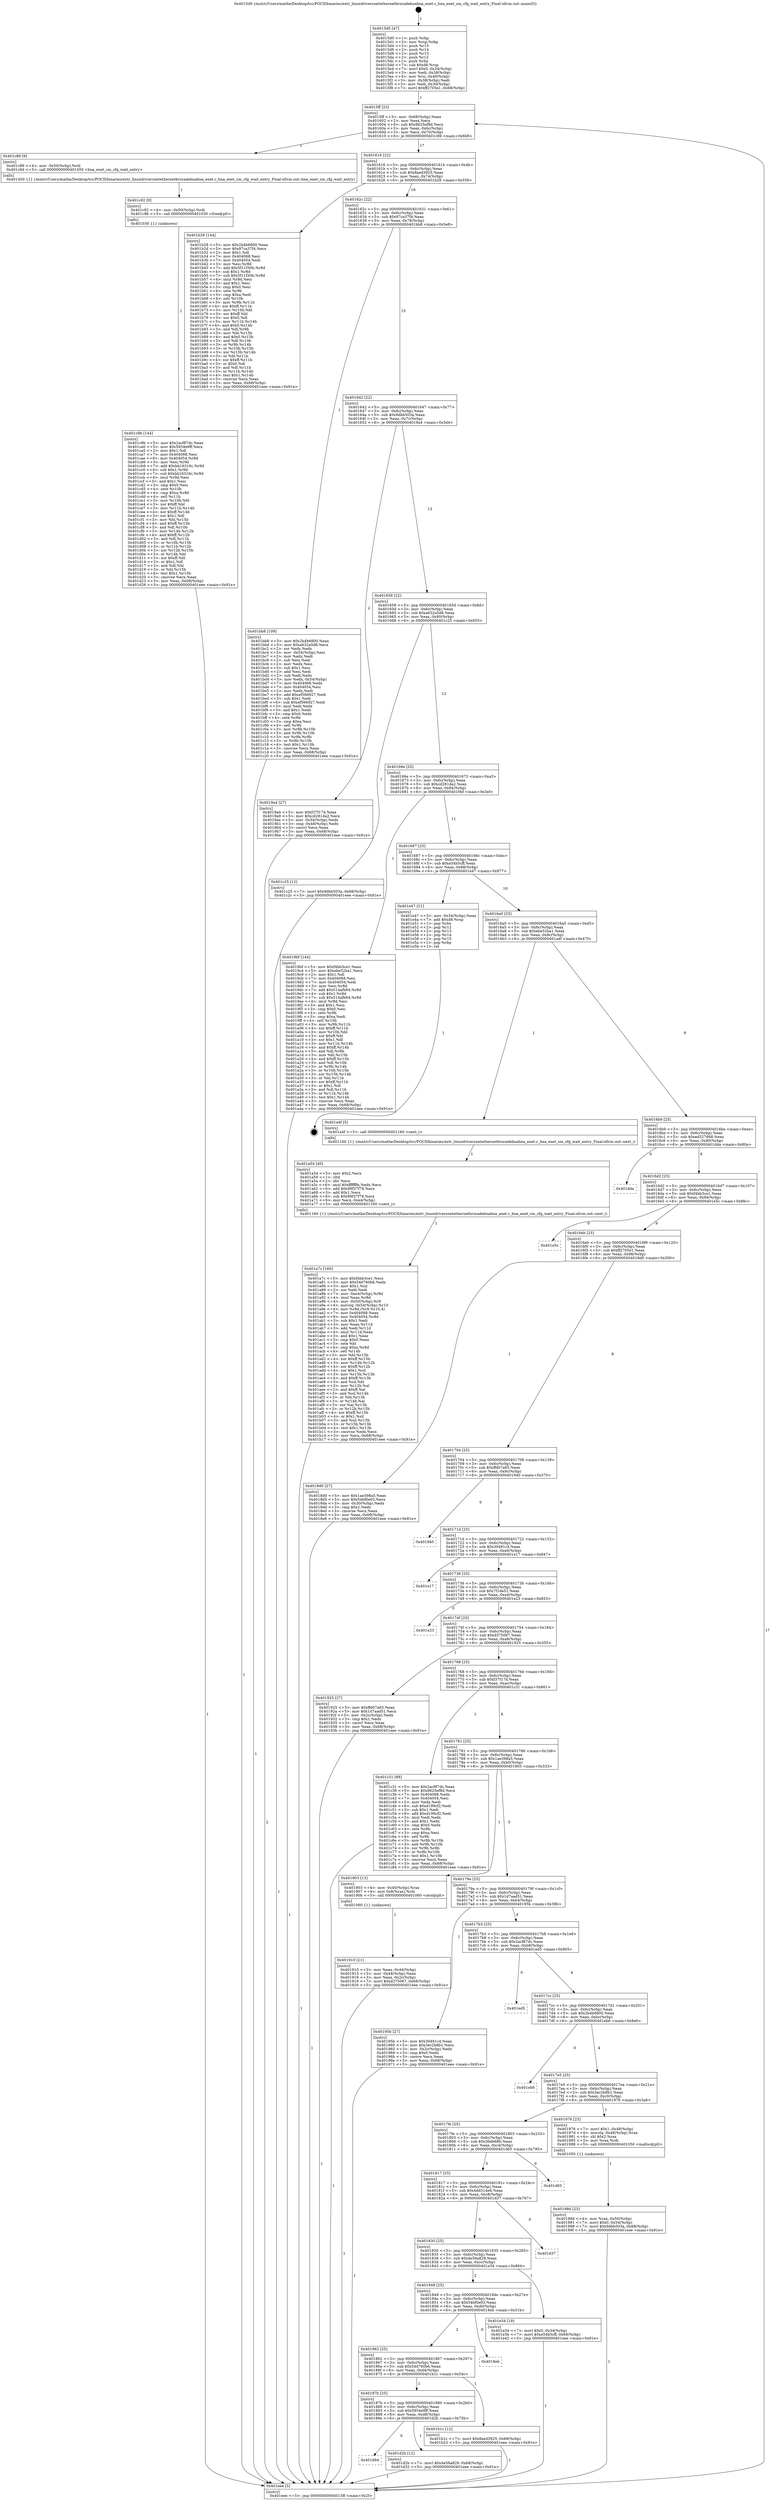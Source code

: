 digraph "0x4015d0" {
  label = "0x4015d0 (/mnt/c/Users/mathe/Desktop/tcc/POCII/binaries/extr_linuxdriversnetethernetbrocadebnabna_enet.c_bna_enet_sm_cfg_wait_entry_Final-ollvm.out::main(0))"
  labelloc = "t"
  node[shape=record]

  Entry [label="",width=0.3,height=0.3,shape=circle,fillcolor=black,style=filled]
  "0x4015ff" [label="{
     0x4015ff [23]\l
     | [instrs]\l
     &nbsp;&nbsp;0x4015ff \<+3\>: mov -0x68(%rbp),%eax\l
     &nbsp;&nbsp;0x401602 \<+2\>: mov %eax,%ecx\l
     &nbsp;&nbsp;0x401604 \<+6\>: sub $0x8825ef8d,%ecx\l
     &nbsp;&nbsp;0x40160a \<+3\>: mov %eax,-0x6c(%rbp)\l
     &nbsp;&nbsp;0x40160d \<+3\>: mov %ecx,-0x70(%rbp)\l
     &nbsp;&nbsp;0x401610 \<+6\>: je 0000000000401c89 \<main+0x6b9\>\l
  }"]
  "0x401c89" [label="{
     0x401c89 [9]\l
     | [instrs]\l
     &nbsp;&nbsp;0x401c89 \<+4\>: mov -0x50(%rbp),%rdi\l
     &nbsp;&nbsp;0x401c8d \<+5\>: call 0000000000401450 \<bna_enet_sm_cfg_wait_entry\>\l
     | [calls]\l
     &nbsp;&nbsp;0x401450 \{1\} (/mnt/c/Users/mathe/Desktop/tcc/POCII/binaries/extr_linuxdriversnetethernetbrocadebnabna_enet.c_bna_enet_sm_cfg_wait_entry_Final-ollvm.out::bna_enet_sm_cfg_wait_entry)\l
  }"]
  "0x401616" [label="{
     0x401616 [22]\l
     | [instrs]\l
     &nbsp;&nbsp;0x401616 \<+5\>: jmp 000000000040161b \<main+0x4b\>\l
     &nbsp;&nbsp;0x40161b \<+3\>: mov -0x6c(%rbp),%eax\l
     &nbsp;&nbsp;0x40161e \<+5\>: sub $0x8aed3925,%eax\l
     &nbsp;&nbsp;0x401623 \<+3\>: mov %eax,-0x74(%rbp)\l
     &nbsp;&nbsp;0x401626 \<+6\>: je 0000000000401b28 \<main+0x558\>\l
  }"]
  Exit [label="",width=0.3,height=0.3,shape=circle,fillcolor=black,style=filled,peripheries=2]
  "0x401b28" [label="{
     0x401b28 [144]\l
     | [instrs]\l
     &nbsp;&nbsp;0x401b28 \<+5\>: mov $0x2b4b6800,%eax\l
     &nbsp;&nbsp;0x401b2d \<+5\>: mov $0x97ca37f4,%ecx\l
     &nbsp;&nbsp;0x401b32 \<+2\>: mov $0x1,%dl\l
     &nbsp;&nbsp;0x401b34 \<+7\>: mov 0x404068,%esi\l
     &nbsp;&nbsp;0x401b3b \<+7\>: mov 0x404054,%edi\l
     &nbsp;&nbsp;0x401b42 \<+3\>: mov %esi,%r8d\l
     &nbsp;&nbsp;0x401b45 \<+7\>: add $0x5f11f30b,%r8d\l
     &nbsp;&nbsp;0x401b4c \<+4\>: sub $0x1,%r8d\l
     &nbsp;&nbsp;0x401b50 \<+7\>: sub $0x5f11f30b,%r8d\l
     &nbsp;&nbsp;0x401b57 \<+4\>: imul %r8d,%esi\l
     &nbsp;&nbsp;0x401b5b \<+3\>: and $0x1,%esi\l
     &nbsp;&nbsp;0x401b5e \<+3\>: cmp $0x0,%esi\l
     &nbsp;&nbsp;0x401b61 \<+4\>: sete %r9b\l
     &nbsp;&nbsp;0x401b65 \<+3\>: cmp $0xa,%edi\l
     &nbsp;&nbsp;0x401b68 \<+4\>: setl %r10b\l
     &nbsp;&nbsp;0x401b6c \<+3\>: mov %r9b,%r11b\l
     &nbsp;&nbsp;0x401b6f \<+4\>: xor $0xff,%r11b\l
     &nbsp;&nbsp;0x401b73 \<+3\>: mov %r10b,%bl\l
     &nbsp;&nbsp;0x401b76 \<+3\>: xor $0xff,%bl\l
     &nbsp;&nbsp;0x401b79 \<+3\>: xor $0x0,%dl\l
     &nbsp;&nbsp;0x401b7c \<+3\>: mov %r11b,%r14b\l
     &nbsp;&nbsp;0x401b7f \<+4\>: and $0x0,%r14b\l
     &nbsp;&nbsp;0x401b83 \<+3\>: and %dl,%r9b\l
     &nbsp;&nbsp;0x401b86 \<+3\>: mov %bl,%r15b\l
     &nbsp;&nbsp;0x401b89 \<+4\>: and $0x0,%r15b\l
     &nbsp;&nbsp;0x401b8d \<+3\>: and %dl,%r10b\l
     &nbsp;&nbsp;0x401b90 \<+3\>: or %r9b,%r14b\l
     &nbsp;&nbsp;0x401b93 \<+3\>: or %r10b,%r15b\l
     &nbsp;&nbsp;0x401b96 \<+3\>: xor %r15b,%r14b\l
     &nbsp;&nbsp;0x401b99 \<+3\>: or %bl,%r11b\l
     &nbsp;&nbsp;0x401b9c \<+4\>: xor $0xff,%r11b\l
     &nbsp;&nbsp;0x401ba0 \<+3\>: or $0x0,%dl\l
     &nbsp;&nbsp;0x401ba3 \<+3\>: and %dl,%r11b\l
     &nbsp;&nbsp;0x401ba6 \<+3\>: or %r11b,%r14b\l
     &nbsp;&nbsp;0x401ba9 \<+4\>: test $0x1,%r14b\l
     &nbsp;&nbsp;0x401bad \<+3\>: cmovne %ecx,%eax\l
     &nbsp;&nbsp;0x401bb0 \<+3\>: mov %eax,-0x68(%rbp)\l
     &nbsp;&nbsp;0x401bb3 \<+5\>: jmp 0000000000401eee \<main+0x91e\>\l
  }"]
  "0x40162c" [label="{
     0x40162c [22]\l
     | [instrs]\l
     &nbsp;&nbsp;0x40162c \<+5\>: jmp 0000000000401631 \<main+0x61\>\l
     &nbsp;&nbsp;0x401631 \<+3\>: mov -0x6c(%rbp),%eax\l
     &nbsp;&nbsp;0x401634 \<+5\>: sub $0x97ca37f4,%eax\l
     &nbsp;&nbsp;0x401639 \<+3\>: mov %eax,-0x78(%rbp)\l
     &nbsp;&nbsp;0x40163c \<+6\>: je 0000000000401bb8 \<main+0x5e8\>\l
  }"]
  "0x401894" [label="{
     0x401894\l
  }", style=dashed]
  "0x401bb8" [label="{
     0x401bb8 [109]\l
     | [instrs]\l
     &nbsp;&nbsp;0x401bb8 \<+5\>: mov $0x2b4b6800,%eax\l
     &nbsp;&nbsp;0x401bbd \<+5\>: mov $0xa632a5d8,%ecx\l
     &nbsp;&nbsp;0x401bc2 \<+2\>: xor %edx,%edx\l
     &nbsp;&nbsp;0x401bc4 \<+3\>: mov -0x54(%rbp),%esi\l
     &nbsp;&nbsp;0x401bc7 \<+2\>: mov %edx,%edi\l
     &nbsp;&nbsp;0x401bc9 \<+2\>: sub %esi,%edi\l
     &nbsp;&nbsp;0x401bcb \<+2\>: mov %edx,%esi\l
     &nbsp;&nbsp;0x401bcd \<+3\>: sub $0x1,%esi\l
     &nbsp;&nbsp;0x401bd0 \<+2\>: add %esi,%edi\l
     &nbsp;&nbsp;0x401bd2 \<+2\>: sub %edi,%edx\l
     &nbsp;&nbsp;0x401bd4 \<+3\>: mov %edx,-0x54(%rbp)\l
     &nbsp;&nbsp;0x401bd7 \<+7\>: mov 0x404068,%edx\l
     &nbsp;&nbsp;0x401bde \<+7\>: mov 0x404054,%esi\l
     &nbsp;&nbsp;0x401be5 \<+2\>: mov %edx,%edi\l
     &nbsp;&nbsp;0x401be7 \<+6\>: add $0xef566927,%edi\l
     &nbsp;&nbsp;0x401bed \<+3\>: sub $0x1,%edi\l
     &nbsp;&nbsp;0x401bf0 \<+6\>: sub $0xef566927,%edi\l
     &nbsp;&nbsp;0x401bf6 \<+3\>: imul %edi,%edx\l
     &nbsp;&nbsp;0x401bf9 \<+3\>: and $0x1,%edx\l
     &nbsp;&nbsp;0x401bfc \<+3\>: cmp $0x0,%edx\l
     &nbsp;&nbsp;0x401bff \<+4\>: sete %r8b\l
     &nbsp;&nbsp;0x401c03 \<+3\>: cmp $0xa,%esi\l
     &nbsp;&nbsp;0x401c06 \<+4\>: setl %r9b\l
     &nbsp;&nbsp;0x401c0a \<+3\>: mov %r8b,%r10b\l
     &nbsp;&nbsp;0x401c0d \<+3\>: and %r9b,%r10b\l
     &nbsp;&nbsp;0x401c10 \<+3\>: xor %r9b,%r8b\l
     &nbsp;&nbsp;0x401c13 \<+3\>: or %r8b,%r10b\l
     &nbsp;&nbsp;0x401c16 \<+4\>: test $0x1,%r10b\l
     &nbsp;&nbsp;0x401c1a \<+3\>: cmovne %ecx,%eax\l
     &nbsp;&nbsp;0x401c1d \<+3\>: mov %eax,-0x68(%rbp)\l
     &nbsp;&nbsp;0x401c20 \<+5\>: jmp 0000000000401eee \<main+0x91e\>\l
  }"]
  "0x401642" [label="{
     0x401642 [22]\l
     | [instrs]\l
     &nbsp;&nbsp;0x401642 \<+5\>: jmp 0000000000401647 \<main+0x77\>\l
     &nbsp;&nbsp;0x401647 \<+3\>: mov -0x6c(%rbp),%eax\l
     &nbsp;&nbsp;0x40164a \<+5\>: sub $0x9dbb503a,%eax\l
     &nbsp;&nbsp;0x40164f \<+3\>: mov %eax,-0x7c(%rbp)\l
     &nbsp;&nbsp;0x401652 \<+6\>: je 00000000004019a4 \<main+0x3d4\>\l
  }"]
  "0x401d2b" [label="{
     0x401d2b [12]\l
     | [instrs]\l
     &nbsp;&nbsp;0x401d2b \<+7\>: movl $0x4e56a829,-0x68(%rbp)\l
     &nbsp;&nbsp;0x401d32 \<+5\>: jmp 0000000000401eee \<main+0x91e\>\l
  }"]
  "0x4019a4" [label="{
     0x4019a4 [27]\l
     | [instrs]\l
     &nbsp;&nbsp;0x4019a4 \<+5\>: mov $0xf37f17d,%eax\l
     &nbsp;&nbsp;0x4019a9 \<+5\>: mov $0xcd281da2,%ecx\l
     &nbsp;&nbsp;0x4019ae \<+3\>: mov -0x54(%rbp),%edx\l
     &nbsp;&nbsp;0x4019b1 \<+3\>: cmp -0x48(%rbp),%edx\l
     &nbsp;&nbsp;0x4019b4 \<+3\>: cmovl %ecx,%eax\l
     &nbsp;&nbsp;0x4019b7 \<+3\>: mov %eax,-0x68(%rbp)\l
     &nbsp;&nbsp;0x4019ba \<+5\>: jmp 0000000000401eee \<main+0x91e\>\l
  }"]
  "0x401658" [label="{
     0x401658 [22]\l
     | [instrs]\l
     &nbsp;&nbsp;0x401658 \<+5\>: jmp 000000000040165d \<main+0x8d\>\l
     &nbsp;&nbsp;0x40165d \<+3\>: mov -0x6c(%rbp),%eax\l
     &nbsp;&nbsp;0x401660 \<+5\>: sub $0xa632a5d8,%eax\l
     &nbsp;&nbsp;0x401665 \<+3\>: mov %eax,-0x80(%rbp)\l
     &nbsp;&nbsp;0x401668 \<+6\>: je 0000000000401c25 \<main+0x655\>\l
  }"]
  "0x401c9b" [label="{
     0x401c9b [144]\l
     | [instrs]\l
     &nbsp;&nbsp;0x401c9b \<+5\>: mov $0x2acf87dc,%eax\l
     &nbsp;&nbsp;0x401ca0 \<+5\>: mov $0x5934e9ff,%ecx\l
     &nbsp;&nbsp;0x401ca5 \<+2\>: mov $0x1,%dl\l
     &nbsp;&nbsp;0x401ca7 \<+7\>: mov 0x404068,%esi\l
     &nbsp;&nbsp;0x401cae \<+8\>: mov 0x404054,%r8d\l
     &nbsp;&nbsp;0x401cb6 \<+3\>: mov %esi,%r9d\l
     &nbsp;&nbsp;0x401cb9 \<+7\>: add $0xbb16316c,%r9d\l
     &nbsp;&nbsp;0x401cc0 \<+4\>: sub $0x1,%r9d\l
     &nbsp;&nbsp;0x401cc4 \<+7\>: sub $0xbb16316c,%r9d\l
     &nbsp;&nbsp;0x401ccb \<+4\>: imul %r9d,%esi\l
     &nbsp;&nbsp;0x401ccf \<+3\>: and $0x1,%esi\l
     &nbsp;&nbsp;0x401cd2 \<+3\>: cmp $0x0,%esi\l
     &nbsp;&nbsp;0x401cd5 \<+4\>: sete %r10b\l
     &nbsp;&nbsp;0x401cd9 \<+4\>: cmp $0xa,%r8d\l
     &nbsp;&nbsp;0x401cdd \<+4\>: setl %r11b\l
     &nbsp;&nbsp;0x401ce1 \<+3\>: mov %r10b,%bl\l
     &nbsp;&nbsp;0x401ce4 \<+3\>: xor $0xff,%bl\l
     &nbsp;&nbsp;0x401ce7 \<+3\>: mov %r11b,%r14b\l
     &nbsp;&nbsp;0x401cea \<+4\>: xor $0xff,%r14b\l
     &nbsp;&nbsp;0x401cee \<+3\>: xor $0x1,%dl\l
     &nbsp;&nbsp;0x401cf1 \<+3\>: mov %bl,%r15b\l
     &nbsp;&nbsp;0x401cf4 \<+4\>: and $0xff,%r15b\l
     &nbsp;&nbsp;0x401cf8 \<+3\>: and %dl,%r10b\l
     &nbsp;&nbsp;0x401cfb \<+3\>: mov %r14b,%r12b\l
     &nbsp;&nbsp;0x401cfe \<+4\>: and $0xff,%r12b\l
     &nbsp;&nbsp;0x401d02 \<+3\>: and %dl,%r11b\l
     &nbsp;&nbsp;0x401d05 \<+3\>: or %r10b,%r15b\l
     &nbsp;&nbsp;0x401d08 \<+3\>: or %r11b,%r12b\l
     &nbsp;&nbsp;0x401d0b \<+3\>: xor %r12b,%r15b\l
     &nbsp;&nbsp;0x401d0e \<+3\>: or %r14b,%bl\l
     &nbsp;&nbsp;0x401d11 \<+3\>: xor $0xff,%bl\l
     &nbsp;&nbsp;0x401d14 \<+3\>: or $0x1,%dl\l
     &nbsp;&nbsp;0x401d17 \<+2\>: and %dl,%bl\l
     &nbsp;&nbsp;0x401d19 \<+3\>: or %bl,%r15b\l
     &nbsp;&nbsp;0x401d1c \<+4\>: test $0x1,%r15b\l
     &nbsp;&nbsp;0x401d20 \<+3\>: cmovne %ecx,%eax\l
     &nbsp;&nbsp;0x401d23 \<+3\>: mov %eax,-0x68(%rbp)\l
     &nbsp;&nbsp;0x401d26 \<+5\>: jmp 0000000000401eee \<main+0x91e\>\l
  }"]
  "0x401c25" [label="{
     0x401c25 [12]\l
     | [instrs]\l
     &nbsp;&nbsp;0x401c25 \<+7\>: movl $0x9dbb503a,-0x68(%rbp)\l
     &nbsp;&nbsp;0x401c2c \<+5\>: jmp 0000000000401eee \<main+0x91e\>\l
  }"]
  "0x40166e" [label="{
     0x40166e [25]\l
     | [instrs]\l
     &nbsp;&nbsp;0x40166e \<+5\>: jmp 0000000000401673 \<main+0xa3\>\l
     &nbsp;&nbsp;0x401673 \<+3\>: mov -0x6c(%rbp),%eax\l
     &nbsp;&nbsp;0x401676 \<+5\>: sub $0xcd281da2,%eax\l
     &nbsp;&nbsp;0x40167b \<+6\>: mov %eax,-0x84(%rbp)\l
     &nbsp;&nbsp;0x401681 \<+6\>: je 00000000004019bf \<main+0x3ef\>\l
  }"]
  "0x401c92" [label="{
     0x401c92 [9]\l
     | [instrs]\l
     &nbsp;&nbsp;0x401c92 \<+4\>: mov -0x50(%rbp),%rdi\l
     &nbsp;&nbsp;0x401c96 \<+5\>: call 0000000000401030 \<free@plt\>\l
     | [calls]\l
     &nbsp;&nbsp;0x401030 \{1\} (unknown)\l
  }"]
  "0x4019bf" [label="{
     0x4019bf [144]\l
     | [instrs]\l
     &nbsp;&nbsp;0x4019bf \<+5\>: mov $0xf4bb3ce1,%eax\l
     &nbsp;&nbsp;0x4019c4 \<+5\>: mov $0xebe52ba1,%ecx\l
     &nbsp;&nbsp;0x4019c9 \<+2\>: mov $0x1,%dl\l
     &nbsp;&nbsp;0x4019cb \<+7\>: mov 0x404068,%esi\l
     &nbsp;&nbsp;0x4019d2 \<+7\>: mov 0x404054,%edi\l
     &nbsp;&nbsp;0x4019d9 \<+3\>: mov %esi,%r8d\l
     &nbsp;&nbsp;0x4019dc \<+7\>: add $0x514afb64,%r8d\l
     &nbsp;&nbsp;0x4019e3 \<+4\>: sub $0x1,%r8d\l
     &nbsp;&nbsp;0x4019e7 \<+7\>: sub $0x514afb64,%r8d\l
     &nbsp;&nbsp;0x4019ee \<+4\>: imul %r8d,%esi\l
     &nbsp;&nbsp;0x4019f2 \<+3\>: and $0x1,%esi\l
     &nbsp;&nbsp;0x4019f5 \<+3\>: cmp $0x0,%esi\l
     &nbsp;&nbsp;0x4019f8 \<+4\>: sete %r9b\l
     &nbsp;&nbsp;0x4019fc \<+3\>: cmp $0xa,%edi\l
     &nbsp;&nbsp;0x4019ff \<+4\>: setl %r10b\l
     &nbsp;&nbsp;0x401a03 \<+3\>: mov %r9b,%r11b\l
     &nbsp;&nbsp;0x401a06 \<+4\>: xor $0xff,%r11b\l
     &nbsp;&nbsp;0x401a0a \<+3\>: mov %r10b,%bl\l
     &nbsp;&nbsp;0x401a0d \<+3\>: xor $0xff,%bl\l
     &nbsp;&nbsp;0x401a10 \<+3\>: xor $0x1,%dl\l
     &nbsp;&nbsp;0x401a13 \<+3\>: mov %r11b,%r14b\l
     &nbsp;&nbsp;0x401a16 \<+4\>: and $0xff,%r14b\l
     &nbsp;&nbsp;0x401a1a \<+3\>: and %dl,%r9b\l
     &nbsp;&nbsp;0x401a1d \<+3\>: mov %bl,%r15b\l
     &nbsp;&nbsp;0x401a20 \<+4\>: and $0xff,%r15b\l
     &nbsp;&nbsp;0x401a24 \<+3\>: and %dl,%r10b\l
     &nbsp;&nbsp;0x401a27 \<+3\>: or %r9b,%r14b\l
     &nbsp;&nbsp;0x401a2a \<+3\>: or %r10b,%r15b\l
     &nbsp;&nbsp;0x401a2d \<+3\>: xor %r15b,%r14b\l
     &nbsp;&nbsp;0x401a30 \<+3\>: or %bl,%r11b\l
     &nbsp;&nbsp;0x401a33 \<+4\>: xor $0xff,%r11b\l
     &nbsp;&nbsp;0x401a37 \<+3\>: or $0x1,%dl\l
     &nbsp;&nbsp;0x401a3a \<+3\>: and %dl,%r11b\l
     &nbsp;&nbsp;0x401a3d \<+3\>: or %r11b,%r14b\l
     &nbsp;&nbsp;0x401a40 \<+4\>: test $0x1,%r14b\l
     &nbsp;&nbsp;0x401a44 \<+3\>: cmovne %ecx,%eax\l
     &nbsp;&nbsp;0x401a47 \<+3\>: mov %eax,-0x68(%rbp)\l
     &nbsp;&nbsp;0x401a4a \<+5\>: jmp 0000000000401eee \<main+0x91e\>\l
  }"]
  "0x401687" [label="{
     0x401687 [25]\l
     | [instrs]\l
     &nbsp;&nbsp;0x401687 \<+5\>: jmp 000000000040168c \<main+0xbc\>\l
     &nbsp;&nbsp;0x40168c \<+3\>: mov -0x6c(%rbp),%eax\l
     &nbsp;&nbsp;0x40168f \<+5\>: sub $0xe54b5cff,%eax\l
     &nbsp;&nbsp;0x401694 \<+6\>: mov %eax,-0x88(%rbp)\l
     &nbsp;&nbsp;0x40169a \<+6\>: je 0000000000401e47 \<main+0x877\>\l
  }"]
  "0x40187b" [label="{
     0x40187b [25]\l
     | [instrs]\l
     &nbsp;&nbsp;0x40187b \<+5\>: jmp 0000000000401880 \<main+0x2b0\>\l
     &nbsp;&nbsp;0x401880 \<+3\>: mov -0x6c(%rbp),%eax\l
     &nbsp;&nbsp;0x401883 \<+5\>: sub $0x5934e9ff,%eax\l
     &nbsp;&nbsp;0x401888 \<+6\>: mov %eax,-0xd8(%rbp)\l
     &nbsp;&nbsp;0x40188e \<+6\>: je 0000000000401d2b \<main+0x75b\>\l
  }"]
  "0x401e47" [label="{
     0x401e47 [21]\l
     | [instrs]\l
     &nbsp;&nbsp;0x401e47 \<+3\>: mov -0x34(%rbp),%eax\l
     &nbsp;&nbsp;0x401e4a \<+7\>: add $0xd8,%rsp\l
     &nbsp;&nbsp;0x401e51 \<+1\>: pop %rbx\l
     &nbsp;&nbsp;0x401e52 \<+2\>: pop %r12\l
     &nbsp;&nbsp;0x401e54 \<+2\>: pop %r13\l
     &nbsp;&nbsp;0x401e56 \<+2\>: pop %r14\l
     &nbsp;&nbsp;0x401e58 \<+2\>: pop %r15\l
     &nbsp;&nbsp;0x401e5a \<+1\>: pop %rbp\l
     &nbsp;&nbsp;0x401e5b \<+1\>: ret\l
  }"]
  "0x4016a0" [label="{
     0x4016a0 [25]\l
     | [instrs]\l
     &nbsp;&nbsp;0x4016a0 \<+5\>: jmp 00000000004016a5 \<main+0xd5\>\l
     &nbsp;&nbsp;0x4016a5 \<+3\>: mov -0x6c(%rbp),%eax\l
     &nbsp;&nbsp;0x4016a8 \<+5\>: sub $0xebe52ba1,%eax\l
     &nbsp;&nbsp;0x4016ad \<+6\>: mov %eax,-0x8c(%rbp)\l
     &nbsp;&nbsp;0x4016b3 \<+6\>: je 0000000000401a4f \<main+0x47f\>\l
  }"]
  "0x401b1c" [label="{
     0x401b1c [12]\l
     | [instrs]\l
     &nbsp;&nbsp;0x401b1c \<+7\>: movl $0x8aed3925,-0x68(%rbp)\l
     &nbsp;&nbsp;0x401b23 \<+5\>: jmp 0000000000401eee \<main+0x91e\>\l
  }"]
  "0x401a4f" [label="{
     0x401a4f [5]\l
     | [instrs]\l
     &nbsp;&nbsp;0x401a4f \<+5\>: call 0000000000401160 \<next_i\>\l
     | [calls]\l
     &nbsp;&nbsp;0x401160 \{1\} (/mnt/c/Users/mathe/Desktop/tcc/POCII/binaries/extr_linuxdriversnetethernetbrocadebnabna_enet.c_bna_enet_sm_cfg_wait_entry_Final-ollvm.out::next_i)\l
  }"]
  "0x4016b9" [label="{
     0x4016b9 [25]\l
     | [instrs]\l
     &nbsp;&nbsp;0x4016b9 \<+5\>: jmp 00000000004016be \<main+0xee\>\l
     &nbsp;&nbsp;0x4016be \<+3\>: mov -0x6c(%rbp),%eax\l
     &nbsp;&nbsp;0x4016c1 \<+5\>: sub $0xed327668,%eax\l
     &nbsp;&nbsp;0x4016c6 \<+6\>: mov %eax,-0x90(%rbp)\l
     &nbsp;&nbsp;0x4016cc \<+6\>: je 0000000000401dda \<main+0x80a\>\l
  }"]
  "0x401862" [label="{
     0x401862 [25]\l
     | [instrs]\l
     &nbsp;&nbsp;0x401862 \<+5\>: jmp 0000000000401867 \<main+0x297\>\l
     &nbsp;&nbsp;0x401867 \<+3\>: mov -0x6c(%rbp),%eax\l
     &nbsp;&nbsp;0x40186a \<+5\>: sub $0x54d760b6,%eax\l
     &nbsp;&nbsp;0x40186f \<+6\>: mov %eax,-0xd4(%rbp)\l
     &nbsp;&nbsp;0x401875 \<+6\>: je 0000000000401b1c \<main+0x54c\>\l
  }"]
  "0x401dda" [label="{
     0x401dda\l
  }", style=dashed]
  "0x4016d2" [label="{
     0x4016d2 [25]\l
     | [instrs]\l
     &nbsp;&nbsp;0x4016d2 \<+5\>: jmp 00000000004016d7 \<main+0x107\>\l
     &nbsp;&nbsp;0x4016d7 \<+3\>: mov -0x6c(%rbp),%eax\l
     &nbsp;&nbsp;0x4016da \<+5\>: sub $0xf4bb3ce1,%eax\l
     &nbsp;&nbsp;0x4016df \<+6\>: mov %eax,-0x94(%rbp)\l
     &nbsp;&nbsp;0x4016e5 \<+6\>: je 0000000000401e5c \<main+0x88c\>\l
  }"]
  "0x4018eb" [label="{
     0x4018eb\l
  }", style=dashed]
  "0x401e5c" [label="{
     0x401e5c\l
  }", style=dashed]
  "0x4016eb" [label="{
     0x4016eb [25]\l
     | [instrs]\l
     &nbsp;&nbsp;0x4016eb \<+5\>: jmp 00000000004016f0 \<main+0x120\>\l
     &nbsp;&nbsp;0x4016f0 \<+3\>: mov -0x6c(%rbp),%eax\l
     &nbsp;&nbsp;0x4016f3 \<+5\>: sub $0xff2705e1,%eax\l
     &nbsp;&nbsp;0x4016f8 \<+6\>: mov %eax,-0x98(%rbp)\l
     &nbsp;&nbsp;0x4016fe \<+6\>: je 00000000004018d0 \<main+0x300\>\l
  }"]
  "0x401849" [label="{
     0x401849 [25]\l
     | [instrs]\l
     &nbsp;&nbsp;0x401849 \<+5\>: jmp 000000000040184e \<main+0x27e\>\l
     &nbsp;&nbsp;0x40184e \<+3\>: mov -0x6c(%rbp),%eax\l
     &nbsp;&nbsp;0x401851 \<+5\>: sub $0x54bf0e03,%eax\l
     &nbsp;&nbsp;0x401856 \<+6\>: mov %eax,-0xd0(%rbp)\l
     &nbsp;&nbsp;0x40185c \<+6\>: je 00000000004018eb \<main+0x31b\>\l
  }"]
  "0x4018d0" [label="{
     0x4018d0 [27]\l
     | [instrs]\l
     &nbsp;&nbsp;0x4018d0 \<+5\>: mov $0x1ae398a5,%eax\l
     &nbsp;&nbsp;0x4018d5 \<+5\>: mov $0x54bf0e03,%ecx\l
     &nbsp;&nbsp;0x4018da \<+3\>: mov -0x30(%rbp),%edx\l
     &nbsp;&nbsp;0x4018dd \<+3\>: cmp $0x2,%edx\l
     &nbsp;&nbsp;0x4018e0 \<+3\>: cmovne %ecx,%eax\l
     &nbsp;&nbsp;0x4018e3 \<+3\>: mov %eax,-0x68(%rbp)\l
     &nbsp;&nbsp;0x4018e6 \<+5\>: jmp 0000000000401eee \<main+0x91e\>\l
  }"]
  "0x401704" [label="{
     0x401704 [25]\l
     | [instrs]\l
     &nbsp;&nbsp;0x401704 \<+5\>: jmp 0000000000401709 \<main+0x139\>\l
     &nbsp;&nbsp;0x401709 \<+3\>: mov -0x6c(%rbp),%eax\l
     &nbsp;&nbsp;0x40170c \<+5\>: sub $0xffd07a65,%eax\l
     &nbsp;&nbsp;0x401711 \<+6\>: mov %eax,-0x9c(%rbp)\l
     &nbsp;&nbsp;0x401717 \<+6\>: je 0000000000401940 \<main+0x370\>\l
  }"]
  "0x401eee" [label="{
     0x401eee [5]\l
     | [instrs]\l
     &nbsp;&nbsp;0x401eee \<+5\>: jmp 00000000004015ff \<main+0x2f\>\l
  }"]
  "0x4015d0" [label="{
     0x4015d0 [47]\l
     | [instrs]\l
     &nbsp;&nbsp;0x4015d0 \<+1\>: push %rbp\l
     &nbsp;&nbsp;0x4015d1 \<+3\>: mov %rsp,%rbp\l
     &nbsp;&nbsp;0x4015d4 \<+2\>: push %r15\l
     &nbsp;&nbsp;0x4015d6 \<+2\>: push %r14\l
     &nbsp;&nbsp;0x4015d8 \<+2\>: push %r13\l
     &nbsp;&nbsp;0x4015da \<+2\>: push %r12\l
     &nbsp;&nbsp;0x4015dc \<+1\>: push %rbx\l
     &nbsp;&nbsp;0x4015dd \<+7\>: sub $0xd8,%rsp\l
     &nbsp;&nbsp;0x4015e4 \<+7\>: movl $0x0,-0x34(%rbp)\l
     &nbsp;&nbsp;0x4015eb \<+3\>: mov %edi,-0x38(%rbp)\l
     &nbsp;&nbsp;0x4015ee \<+4\>: mov %rsi,-0x40(%rbp)\l
     &nbsp;&nbsp;0x4015f2 \<+3\>: mov -0x38(%rbp),%edi\l
     &nbsp;&nbsp;0x4015f5 \<+3\>: mov %edi,-0x30(%rbp)\l
     &nbsp;&nbsp;0x4015f8 \<+7\>: movl $0xff2705e1,-0x68(%rbp)\l
  }"]
  "0x401e34" [label="{
     0x401e34 [19]\l
     | [instrs]\l
     &nbsp;&nbsp;0x401e34 \<+7\>: movl $0x0,-0x34(%rbp)\l
     &nbsp;&nbsp;0x401e3b \<+7\>: movl $0xe54b5cff,-0x68(%rbp)\l
     &nbsp;&nbsp;0x401e42 \<+5\>: jmp 0000000000401eee \<main+0x91e\>\l
  }"]
  "0x401940" [label="{
     0x401940\l
  }", style=dashed]
  "0x40171d" [label="{
     0x40171d [25]\l
     | [instrs]\l
     &nbsp;&nbsp;0x40171d \<+5\>: jmp 0000000000401722 \<main+0x152\>\l
     &nbsp;&nbsp;0x401722 \<+3\>: mov -0x6c(%rbp),%eax\l
     &nbsp;&nbsp;0x401725 \<+5\>: sub $0x30491c4,%eax\l
     &nbsp;&nbsp;0x40172a \<+6\>: mov %eax,-0xa0(%rbp)\l
     &nbsp;&nbsp;0x401730 \<+6\>: je 0000000000401e17 \<main+0x847\>\l
  }"]
  "0x401830" [label="{
     0x401830 [25]\l
     | [instrs]\l
     &nbsp;&nbsp;0x401830 \<+5\>: jmp 0000000000401835 \<main+0x265\>\l
     &nbsp;&nbsp;0x401835 \<+3\>: mov -0x6c(%rbp),%eax\l
     &nbsp;&nbsp;0x401838 \<+5\>: sub $0x4e56a829,%eax\l
     &nbsp;&nbsp;0x40183d \<+6\>: mov %eax,-0xcc(%rbp)\l
     &nbsp;&nbsp;0x401843 \<+6\>: je 0000000000401e34 \<main+0x864\>\l
  }"]
  "0x401e17" [label="{
     0x401e17\l
  }", style=dashed]
  "0x401736" [label="{
     0x401736 [25]\l
     | [instrs]\l
     &nbsp;&nbsp;0x401736 \<+5\>: jmp 000000000040173b \<main+0x16b\>\l
     &nbsp;&nbsp;0x40173b \<+3\>: mov -0x6c(%rbp),%eax\l
     &nbsp;&nbsp;0x40173e \<+5\>: sub $0x7f1de51,%eax\l
     &nbsp;&nbsp;0x401743 \<+6\>: mov %eax,-0xa4(%rbp)\l
     &nbsp;&nbsp;0x401749 \<+6\>: je 0000000000401e23 \<main+0x853\>\l
  }"]
  "0x401d37" [label="{
     0x401d37\l
  }", style=dashed]
  "0x401e23" [label="{
     0x401e23\l
  }", style=dashed]
  "0x40174f" [label="{
     0x40174f [25]\l
     | [instrs]\l
     &nbsp;&nbsp;0x40174f \<+5\>: jmp 0000000000401754 \<main+0x184\>\l
     &nbsp;&nbsp;0x401754 \<+3\>: mov -0x6c(%rbp),%eax\l
     &nbsp;&nbsp;0x401757 \<+5\>: sub $0xd375067,%eax\l
     &nbsp;&nbsp;0x40175c \<+6\>: mov %eax,-0xa8(%rbp)\l
     &nbsp;&nbsp;0x401762 \<+6\>: je 0000000000401925 \<main+0x355\>\l
  }"]
  "0x401817" [label="{
     0x401817 [25]\l
     | [instrs]\l
     &nbsp;&nbsp;0x401817 \<+5\>: jmp 000000000040181c \<main+0x24c\>\l
     &nbsp;&nbsp;0x40181c \<+3\>: mov -0x6c(%rbp),%eax\l
     &nbsp;&nbsp;0x40181f \<+5\>: sub $0x4dd314e8,%eax\l
     &nbsp;&nbsp;0x401824 \<+6\>: mov %eax,-0xc8(%rbp)\l
     &nbsp;&nbsp;0x40182a \<+6\>: je 0000000000401d37 \<main+0x767\>\l
  }"]
  "0x401925" [label="{
     0x401925 [27]\l
     | [instrs]\l
     &nbsp;&nbsp;0x401925 \<+5\>: mov $0xffd07a65,%eax\l
     &nbsp;&nbsp;0x40192a \<+5\>: mov $0x1d7aad51,%ecx\l
     &nbsp;&nbsp;0x40192f \<+3\>: mov -0x2c(%rbp),%edx\l
     &nbsp;&nbsp;0x401932 \<+3\>: cmp $0x1,%edx\l
     &nbsp;&nbsp;0x401935 \<+3\>: cmovl %ecx,%eax\l
     &nbsp;&nbsp;0x401938 \<+3\>: mov %eax,-0x68(%rbp)\l
     &nbsp;&nbsp;0x40193b \<+5\>: jmp 0000000000401eee \<main+0x91e\>\l
  }"]
  "0x401768" [label="{
     0x401768 [25]\l
     | [instrs]\l
     &nbsp;&nbsp;0x401768 \<+5\>: jmp 000000000040176d \<main+0x19d\>\l
     &nbsp;&nbsp;0x40176d \<+3\>: mov -0x6c(%rbp),%eax\l
     &nbsp;&nbsp;0x401770 \<+5\>: sub $0xf37f17d,%eax\l
     &nbsp;&nbsp;0x401775 \<+6\>: mov %eax,-0xac(%rbp)\l
     &nbsp;&nbsp;0x40177b \<+6\>: je 0000000000401c31 \<main+0x661\>\l
  }"]
  "0x401d65" [label="{
     0x401d65\l
  }", style=dashed]
  "0x401c31" [label="{
     0x401c31 [88]\l
     | [instrs]\l
     &nbsp;&nbsp;0x401c31 \<+5\>: mov $0x2acf87dc,%eax\l
     &nbsp;&nbsp;0x401c36 \<+5\>: mov $0x8825ef8d,%ecx\l
     &nbsp;&nbsp;0x401c3b \<+7\>: mov 0x404068,%edx\l
     &nbsp;&nbsp;0x401c42 \<+7\>: mov 0x404054,%esi\l
     &nbsp;&nbsp;0x401c49 \<+2\>: mov %edx,%edi\l
     &nbsp;&nbsp;0x401c4b \<+6\>: sub $0xd199cf2,%edi\l
     &nbsp;&nbsp;0x401c51 \<+3\>: sub $0x1,%edi\l
     &nbsp;&nbsp;0x401c54 \<+6\>: add $0xd199cf2,%edi\l
     &nbsp;&nbsp;0x401c5a \<+3\>: imul %edi,%edx\l
     &nbsp;&nbsp;0x401c5d \<+3\>: and $0x1,%edx\l
     &nbsp;&nbsp;0x401c60 \<+3\>: cmp $0x0,%edx\l
     &nbsp;&nbsp;0x401c63 \<+4\>: sete %r8b\l
     &nbsp;&nbsp;0x401c67 \<+3\>: cmp $0xa,%esi\l
     &nbsp;&nbsp;0x401c6a \<+4\>: setl %r9b\l
     &nbsp;&nbsp;0x401c6e \<+3\>: mov %r8b,%r10b\l
     &nbsp;&nbsp;0x401c71 \<+3\>: and %r9b,%r10b\l
     &nbsp;&nbsp;0x401c74 \<+3\>: xor %r9b,%r8b\l
     &nbsp;&nbsp;0x401c77 \<+3\>: or %r8b,%r10b\l
     &nbsp;&nbsp;0x401c7a \<+4\>: test $0x1,%r10b\l
     &nbsp;&nbsp;0x401c7e \<+3\>: cmovne %ecx,%eax\l
     &nbsp;&nbsp;0x401c81 \<+3\>: mov %eax,-0x68(%rbp)\l
     &nbsp;&nbsp;0x401c84 \<+5\>: jmp 0000000000401eee \<main+0x91e\>\l
  }"]
  "0x401781" [label="{
     0x401781 [25]\l
     | [instrs]\l
     &nbsp;&nbsp;0x401781 \<+5\>: jmp 0000000000401786 \<main+0x1b6\>\l
     &nbsp;&nbsp;0x401786 \<+3\>: mov -0x6c(%rbp),%eax\l
     &nbsp;&nbsp;0x401789 \<+5\>: sub $0x1ae398a5,%eax\l
     &nbsp;&nbsp;0x40178e \<+6\>: mov %eax,-0xb0(%rbp)\l
     &nbsp;&nbsp;0x401794 \<+6\>: je 0000000000401903 \<main+0x333\>\l
  }"]
  "0x401a7c" [label="{
     0x401a7c [160]\l
     | [instrs]\l
     &nbsp;&nbsp;0x401a7c \<+5\>: mov $0xf4bb3ce1,%ecx\l
     &nbsp;&nbsp;0x401a81 \<+5\>: mov $0x54d760b6,%edx\l
     &nbsp;&nbsp;0x401a86 \<+3\>: mov $0x1,%sil\l
     &nbsp;&nbsp;0x401a89 \<+2\>: xor %edi,%edi\l
     &nbsp;&nbsp;0x401a8b \<+7\>: mov -0xe4(%rbp),%r8d\l
     &nbsp;&nbsp;0x401a92 \<+4\>: imul %eax,%r8d\l
     &nbsp;&nbsp;0x401a96 \<+4\>: mov -0x50(%rbp),%r9\l
     &nbsp;&nbsp;0x401a9a \<+4\>: movslq -0x54(%rbp),%r10\l
     &nbsp;&nbsp;0x401a9e \<+4\>: mov %r8d,(%r9,%r10,4)\l
     &nbsp;&nbsp;0x401aa2 \<+7\>: mov 0x404068,%eax\l
     &nbsp;&nbsp;0x401aa9 \<+8\>: mov 0x404054,%r8d\l
     &nbsp;&nbsp;0x401ab1 \<+3\>: sub $0x1,%edi\l
     &nbsp;&nbsp;0x401ab4 \<+3\>: mov %eax,%r11d\l
     &nbsp;&nbsp;0x401ab7 \<+3\>: add %edi,%r11d\l
     &nbsp;&nbsp;0x401aba \<+4\>: imul %r11d,%eax\l
     &nbsp;&nbsp;0x401abe \<+3\>: and $0x1,%eax\l
     &nbsp;&nbsp;0x401ac1 \<+3\>: cmp $0x0,%eax\l
     &nbsp;&nbsp;0x401ac4 \<+3\>: sete %bl\l
     &nbsp;&nbsp;0x401ac7 \<+4\>: cmp $0xa,%r8d\l
     &nbsp;&nbsp;0x401acb \<+4\>: setl %r14b\l
     &nbsp;&nbsp;0x401acf \<+3\>: mov %bl,%r15b\l
     &nbsp;&nbsp;0x401ad2 \<+4\>: xor $0xff,%r15b\l
     &nbsp;&nbsp;0x401ad6 \<+3\>: mov %r14b,%r12b\l
     &nbsp;&nbsp;0x401ad9 \<+4\>: xor $0xff,%r12b\l
     &nbsp;&nbsp;0x401add \<+4\>: xor $0x1,%sil\l
     &nbsp;&nbsp;0x401ae1 \<+3\>: mov %r15b,%r13b\l
     &nbsp;&nbsp;0x401ae4 \<+4\>: and $0xff,%r13b\l
     &nbsp;&nbsp;0x401ae8 \<+3\>: and %sil,%bl\l
     &nbsp;&nbsp;0x401aeb \<+3\>: mov %r12b,%al\l
     &nbsp;&nbsp;0x401aee \<+2\>: and $0xff,%al\l
     &nbsp;&nbsp;0x401af0 \<+3\>: and %sil,%r14b\l
     &nbsp;&nbsp;0x401af3 \<+3\>: or %bl,%r13b\l
     &nbsp;&nbsp;0x401af6 \<+3\>: or %r14b,%al\l
     &nbsp;&nbsp;0x401af9 \<+3\>: xor %al,%r13b\l
     &nbsp;&nbsp;0x401afc \<+3\>: or %r12b,%r15b\l
     &nbsp;&nbsp;0x401aff \<+4\>: xor $0xff,%r15b\l
     &nbsp;&nbsp;0x401b03 \<+4\>: or $0x1,%sil\l
     &nbsp;&nbsp;0x401b07 \<+3\>: and %sil,%r15b\l
     &nbsp;&nbsp;0x401b0a \<+3\>: or %r15b,%r13b\l
     &nbsp;&nbsp;0x401b0d \<+4\>: test $0x1,%r13b\l
     &nbsp;&nbsp;0x401b11 \<+3\>: cmovne %edx,%ecx\l
     &nbsp;&nbsp;0x401b14 \<+3\>: mov %ecx,-0x68(%rbp)\l
     &nbsp;&nbsp;0x401b17 \<+5\>: jmp 0000000000401eee \<main+0x91e\>\l
  }"]
  "0x401903" [label="{
     0x401903 [13]\l
     | [instrs]\l
     &nbsp;&nbsp;0x401903 \<+4\>: mov -0x40(%rbp),%rax\l
     &nbsp;&nbsp;0x401907 \<+4\>: mov 0x8(%rax),%rdi\l
     &nbsp;&nbsp;0x40190b \<+5\>: call 0000000000401060 \<atoi@plt\>\l
     | [calls]\l
     &nbsp;&nbsp;0x401060 \{1\} (unknown)\l
  }"]
  "0x40179a" [label="{
     0x40179a [25]\l
     | [instrs]\l
     &nbsp;&nbsp;0x40179a \<+5\>: jmp 000000000040179f \<main+0x1cf\>\l
     &nbsp;&nbsp;0x40179f \<+3\>: mov -0x6c(%rbp),%eax\l
     &nbsp;&nbsp;0x4017a2 \<+5\>: sub $0x1d7aad51,%eax\l
     &nbsp;&nbsp;0x4017a7 \<+6\>: mov %eax,-0xb4(%rbp)\l
     &nbsp;&nbsp;0x4017ad \<+6\>: je 000000000040195b \<main+0x38b\>\l
  }"]
  "0x401910" [label="{
     0x401910 [21]\l
     | [instrs]\l
     &nbsp;&nbsp;0x401910 \<+3\>: mov %eax,-0x44(%rbp)\l
     &nbsp;&nbsp;0x401913 \<+3\>: mov -0x44(%rbp),%eax\l
     &nbsp;&nbsp;0x401916 \<+3\>: mov %eax,-0x2c(%rbp)\l
     &nbsp;&nbsp;0x401919 \<+7\>: movl $0xd375067,-0x68(%rbp)\l
     &nbsp;&nbsp;0x401920 \<+5\>: jmp 0000000000401eee \<main+0x91e\>\l
  }"]
  "0x401a54" [label="{
     0x401a54 [40]\l
     | [instrs]\l
     &nbsp;&nbsp;0x401a54 \<+5\>: mov $0x2,%ecx\l
     &nbsp;&nbsp;0x401a59 \<+1\>: cltd\l
     &nbsp;&nbsp;0x401a5a \<+2\>: idiv %ecx\l
     &nbsp;&nbsp;0x401a5c \<+6\>: imul $0xfffffffe,%edx,%ecx\l
     &nbsp;&nbsp;0x401a62 \<+6\>: add $0x99f37f78,%ecx\l
     &nbsp;&nbsp;0x401a68 \<+3\>: add $0x1,%ecx\l
     &nbsp;&nbsp;0x401a6b \<+6\>: sub $0x99f37f78,%ecx\l
     &nbsp;&nbsp;0x401a71 \<+6\>: mov %ecx,-0xe4(%rbp)\l
     &nbsp;&nbsp;0x401a77 \<+5\>: call 0000000000401160 \<next_i\>\l
     | [calls]\l
     &nbsp;&nbsp;0x401160 \{1\} (/mnt/c/Users/mathe/Desktop/tcc/POCII/binaries/extr_linuxdriversnetethernetbrocadebnabna_enet.c_bna_enet_sm_cfg_wait_entry_Final-ollvm.out::next_i)\l
  }"]
  "0x40195b" [label="{
     0x40195b [27]\l
     | [instrs]\l
     &nbsp;&nbsp;0x40195b \<+5\>: mov $0x30491c4,%eax\l
     &nbsp;&nbsp;0x401960 \<+5\>: mov $0x3ec2b8b1,%ecx\l
     &nbsp;&nbsp;0x401965 \<+3\>: mov -0x2c(%rbp),%edx\l
     &nbsp;&nbsp;0x401968 \<+3\>: cmp $0x0,%edx\l
     &nbsp;&nbsp;0x40196b \<+3\>: cmove %ecx,%eax\l
     &nbsp;&nbsp;0x40196e \<+3\>: mov %eax,-0x68(%rbp)\l
     &nbsp;&nbsp;0x401971 \<+5\>: jmp 0000000000401eee \<main+0x91e\>\l
  }"]
  "0x4017b3" [label="{
     0x4017b3 [25]\l
     | [instrs]\l
     &nbsp;&nbsp;0x4017b3 \<+5\>: jmp 00000000004017b8 \<main+0x1e8\>\l
     &nbsp;&nbsp;0x4017b8 \<+3\>: mov -0x6c(%rbp),%eax\l
     &nbsp;&nbsp;0x4017bb \<+5\>: sub $0x2acf87dc,%eax\l
     &nbsp;&nbsp;0x4017c0 \<+6\>: mov %eax,-0xb8(%rbp)\l
     &nbsp;&nbsp;0x4017c6 \<+6\>: je 0000000000401ed5 \<main+0x905\>\l
  }"]
  "0x40198d" [label="{
     0x40198d [23]\l
     | [instrs]\l
     &nbsp;&nbsp;0x40198d \<+4\>: mov %rax,-0x50(%rbp)\l
     &nbsp;&nbsp;0x401991 \<+7\>: movl $0x0,-0x54(%rbp)\l
     &nbsp;&nbsp;0x401998 \<+7\>: movl $0x9dbb503a,-0x68(%rbp)\l
     &nbsp;&nbsp;0x40199f \<+5\>: jmp 0000000000401eee \<main+0x91e\>\l
  }"]
  "0x401ed5" [label="{
     0x401ed5\l
  }", style=dashed]
  "0x4017cc" [label="{
     0x4017cc [25]\l
     | [instrs]\l
     &nbsp;&nbsp;0x4017cc \<+5\>: jmp 00000000004017d1 \<main+0x201\>\l
     &nbsp;&nbsp;0x4017d1 \<+3\>: mov -0x6c(%rbp),%eax\l
     &nbsp;&nbsp;0x4017d4 \<+5\>: sub $0x2b4b6800,%eax\l
     &nbsp;&nbsp;0x4017d9 \<+6\>: mov %eax,-0xbc(%rbp)\l
     &nbsp;&nbsp;0x4017df \<+6\>: je 0000000000401eb6 \<main+0x8e6\>\l
  }"]
  "0x4017fe" [label="{
     0x4017fe [25]\l
     | [instrs]\l
     &nbsp;&nbsp;0x4017fe \<+5\>: jmp 0000000000401803 \<main+0x233\>\l
     &nbsp;&nbsp;0x401803 \<+3\>: mov -0x6c(%rbp),%eax\l
     &nbsp;&nbsp;0x401806 \<+5\>: sub $0x3fafe68b,%eax\l
     &nbsp;&nbsp;0x40180b \<+6\>: mov %eax,-0xc4(%rbp)\l
     &nbsp;&nbsp;0x401811 \<+6\>: je 0000000000401d65 \<main+0x795\>\l
  }"]
  "0x401eb6" [label="{
     0x401eb6\l
  }", style=dashed]
  "0x4017e5" [label="{
     0x4017e5 [25]\l
     | [instrs]\l
     &nbsp;&nbsp;0x4017e5 \<+5\>: jmp 00000000004017ea \<main+0x21a\>\l
     &nbsp;&nbsp;0x4017ea \<+3\>: mov -0x6c(%rbp),%eax\l
     &nbsp;&nbsp;0x4017ed \<+5\>: sub $0x3ec2b8b1,%eax\l
     &nbsp;&nbsp;0x4017f2 \<+6\>: mov %eax,-0xc0(%rbp)\l
     &nbsp;&nbsp;0x4017f8 \<+6\>: je 0000000000401976 \<main+0x3a6\>\l
  }"]
  "0x401976" [label="{
     0x401976 [23]\l
     | [instrs]\l
     &nbsp;&nbsp;0x401976 \<+7\>: movl $0x1,-0x48(%rbp)\l
     &nbsp;&nbsp;0x40197d \<+4\>: movslq -0x48(%rbp),%rax\l
     &nbsp;&nbsp;0x401981 \<+4\>: shl $0x2,%rax\l
     &nbsp;&nbsp;0x401985 \<+3\>: mov %rax,%rdi\l
     &nbsp;&nbsp;0x401988 \<+5\>: call 0000000000401050 \<malloc@plt\>\l
     | [calls]\l
     &nbsp;&nbsp;0x401050 \{1\} (unknown)\l
  }"]
  Entry -> "0x4015d0" [label=" 1"]
  "0x4015ff" -> "0x401c89" [label=" 1"]
  "0x4015ff" -> "0x401616" [label=" 17"]
  "0x401e47" -> Exit [label=" 1"]
  "0x401616" -> "0x401b28" [label=" 1"]
  "0x401616" -> "0x40162c" [label=" 16"]
  "0x401e34" -> "0x401eee" [label=" 1"]
  "0x40162c" -> "0x401bb8" [label=" 1"]
  "0x40162c" -> "0x401642" [label=" 15"]
  "0x401d2b" -> "0x401eee" [label=" 1"]
  "0x401642" -> "0x4019a4" [label=" 2"]
  "0x401642" -> "0x401658" [label=" 13"]
  "0x40187b" -> "0x401894" [label=" 0"]
  "0x401658" -> "0x401c25" [label=" 1"]
  "0x401658" -> "0x40166e" [label=" 12"]
  "0x40187b" -> "0x401d2b" [label=" 1"]
  "0x40166e" -> "0x4019bf" [label=" 1"]
  "0x40166e" -> "0x401687" [label=" 11"]
  "0x401c9b" -> "0x401eee" [label=" 1"]
  "0x401687" -> "0x401e47" [label=" 1"]
  "0x401687" -> "0x4016a0" [label=" 10"]
  "0x401c92" -> "0x401c9b" [label=" 1"]
  "0x4016a0" -> "0x401a4f" [label=" 1"]
  "0x4016a0" -> "0x4016b9" [label=" 9"]
  "0x401c89" -> "0x401c92" [label=" 1"]
  "0x4016b9" -> "0x401dda" [label=" 0"]
  "0x4016b9" -> "0x4016d2" [label=" 9"]
  "0x401c25" -> "0x401eee" [label=" 1"]
  "0x4016d2" -> "0x401e5c" [label=" 0"]
  "0x4016d2" -> "0x4016eb" [label=" 9"]
  "0x401bb8" -> "0x401eee" [label=" 1"]
  "0x4016eb" -> "0x4018d0" [label=" 1"]
  "0x4016eb" -> "0x401704" [label=" 8"]
  "0x4018d0" -> "0x401eee" [label=" 1"]
  "0x4015d0" -> "0x4015ff" [label=" 1"]
  "0x401eee" -> "0x4015ff" [label=" 17"]
  "0x401b1c" -> "0x401eee" [label=" 1"]
  "0x401704" -> "0x401940" [label=" 0"]
  "0x401704" -> "0x40171d" [label=" 8"]
  "0x401862" -> "0x40187b" [label=" 1"]
  "0x40171d" -> "0x401e17" [label=" 0"]
  "0x40171d" -> "0x401736" [label=" 8"]
  "0x401c31" -> "0x401eee" [label=" 1"]
  "0x401736" -> "0x401e23" [label=" 0"]
  "0x401736" -> "0x40174f" [label=" 8"]
  "0x401849" -> "0x401862" [label=" 2"]
  "0x40174f" -> "0x401925" [label=" 1"]
  "0x40174f" -> "0x401768" [label=" 7"]
  "0x401b28" -> "0x401eee" [label=" 1"]
  "0x401768" -> "0x401c31" [label=" 1"]
  "0x401768" -> "0x401781" [label=" 6"]
  "0x401830" -> "0x401849" [label=" 2"]
  "0x401781" -> "0x401903" [label=" 1"]
  "0x401781" -> "0x40179a" [label=" 5"]
  "0x401903" -> "0x401910" [label=" 1"]
  "0x401910" -> "0x401eee" [label=" 1"]
  "0x401925" -> "0x401eee" [label=" 1"]
  "0x401862" -> "0x401b1c" [label=" 1"]
  "0x40179a" -> "0x40195b" [label=" 1"]
  "0x40179a" -> "0x4017b3" [label=" 4"]
  "0x40195b" -> "0x401eee" [label=" 1"]
  "0x401817" -> "0x401830" [label=" 3"]
  "0x4017b3" -> "0x401ed5" [label=" 0"]
  "0x4017b3" -> "0x4017cc" [label=" 4"]
  "0x401817" -> "0x401d37" [label=" 0"]
  "0x4017cc" -> "0x401eb6" [label=" 0"]
  "0x4017cc" -> "0x4017e5" [label=" 4"]
  "0x401849" -> "0x4018eb" [label=" 0"]
  "0x4017e5" -> "0x401976" [label=" 1"]
  "0x4017e5" -> "0x4017fe" [label=" 3"]
  "0x401976" -> "0x40198d" [label=" 1"]
  "0x40198d" -> "0x401eee" [label=" 1"]
  "0x4019a4" -> "0x401eee" [label=" 2"]
  "0x4019bf" -> "0x401eee" [label=" 1"]
  "0x401a4f" -> "0x401a54" [label=" 1"]
  "0x401a54" -> "0x401a7c" [label=" 1"]
  "0x401a7c" -> "0x401eee" [label=" 1"]
  "0x401830" -> "0x401e34" [label=" 1"]
  "0x4017fe" -> "0x401d65" [label=" 0"]
  "0x4017fe" -> "0x401817" [label=" 3"]
}

